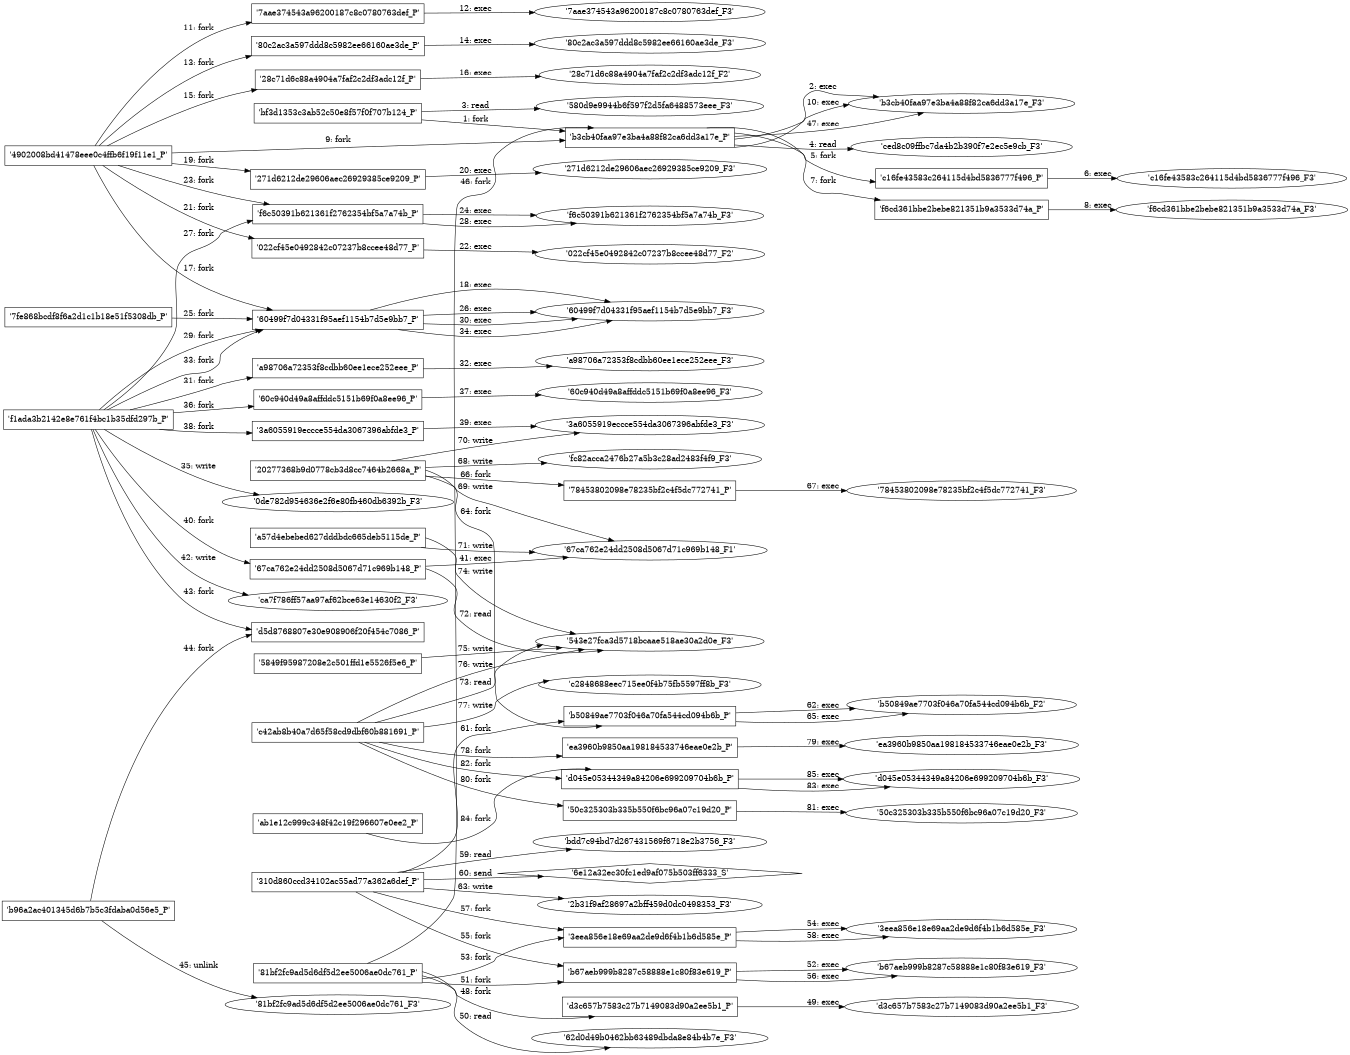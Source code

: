 digraph "D:\Learning\Paper\apt\基于CTI的攻击预警\Dataset\攻击图\ASGfromALLCTI\Threat Roundup for September 18 to September 25.dot" {
rankdir="LR"
size="9"
fixedsize="false"
splines="true"
nodesep=0.3
ranksep=0
fontsize=10
overlap="scalexy"
engine= "neato"
	"'bf3d1353c3ab52c50e8f57f0f707b124_P'" [node_type=Process shape=box]
	"'b3cb40faa97e3ba4a88f82ca6dd3a17e_P'" [node_type=Process shape=box]
	"'bf3d1353c3ab52c50e8f57f0f707b124_P'" -> "'b3cb40faa97e3ba4a88f82ca6dd3a17e_P'" [label="1: fork"]
	"'b3cb40faa97e3ba4a88f82ca6dd3a17e_P'" [node_type=Process shape=box]
	"'b3cb40faa97e3ba4a88f82ca6dd3a17e_F3'" [node_type=File shape=ellipse]
	"'b3cb40faa97e3ba4a88f82ca6dd3a17e_P'" -> "'b3cb40faa97e3ba4a88f82ca6dd3a17e_F3'" [label="2: exec"]
	"'580d9e9944b6f597f2d5fa6488573eee_F3'" [node_type=file shape=ellipse]
	"'bf3d1353c3ab52c50e8f57f0f707b124_P'" [node_type=Process shape=box]
	"'bf3d1353c3ab52c50e8f57f0f707b124_P'" -> "'580d9e9944b6f597f2d5fa6488573eee_F3'" [label="3: read"]
	"'ced8c09ffbc7da4b2b390f7e2ec5e9cb_F3'" [node_type=file shape=ellipse]
	"'b3cb40faa97e3ba4a88f82ca6dd3a17e_P'" [node_type=Process shape=box]
	"'b3cb40faa97e3ba4a88f82ca6dd3a17e_P'" -> "'ced8c09ffbc7da4b2b390f7e2ec5e9cb_F3'" [label="4: read"]
	"'b3cb40faa97e3ba4a88f82ca6dd3a17e_P'" [node_type=Process shape=box]
	"'c16fe43583c264115d4bd5836777f496_P'" [node_type=Process shape=box]
	"'b3cb40faa97e3ba4a88f82ca6dd3a17e_P'" -> "'c16fe43583c264115d4bd5836777f496_P'" [label="5: fork"]
	"'c16fe43583c264115d4bd5836777f496_P'" [node_type=Process shape=box]
	"'c16fe43583c264115d4bd5836777f496_F3'" [node_type=File shape=ellipse]
	"'c16fe43583c264115d4bd5836777f496_P'" -> "'c16fe43583c264115d4bd5836777f496_F3'" [label="6: exec"]
	"'b3cb40faa97e3ba4a88f82ca6dd3a17e_P'" [node_type=Process shape=box]
	"'f6cd361bbe2bebe821351b9a3533d74a_P'" [node_type=Process shape=box]
	"'b3cb40faa97e3ba4a88f82ca6dd3a17e_P'" -> "'f6cd361bbe2bebe821351b9a3533d74a_P'" [label="7: fork"]
	"'f6cd361bbe2bebe821351b9a3533d74a_P'" [node_type=Process shape=box]
	"'f6cd361bbe2bebe821351b9a3533d74a_F3'" [node_type=File shape=ellipse]
	"'f6cd361bbe2bebe821351b9a3533d74a_P'" -> "'f6cd361bbe2bebe821351b9a3533d74a_F3'" [label="8: exec"]
	"'4902008bd41478eee0c4ffb6f19f11e1_P'" [node_type=Process shape=box]
	"'b3cb40faa97e3ba4a88f82ca6dd3a17e_P'" [node_type=Process shape=box]
	"'4902008bd41478eee0c4ffb6f19f11e1_P'" -> "'b3cb40faa97e3ba4a88f82ca6dd3a17e_P'" [label="9: fork"]
	"'b3cb40faa97e3ba4a88f82ca6dd3a17e_P'" [node_type=Process shape=box]
	"'b3cb40faa97e3ba4a88f82ca6dd3a17e_F3'" [node_type=File shape=ellipse]
	"'b3cb40faa97e3ba4a88f82ca6dd3a17e_P'" -> "'b3cb40faa97e3ba4a88f82ca6dd3a17e_F3'" [label="10: exec"]
	"'4902008bd41478eee0c4ffb6f19f11e1_P'" [node_type=Process shape=box]
	"'7aae374543a96200187c8c0780763def_P'" [node_type=Process shape=box]
	"'4902008bd41478eee0c4ffb6f19f11e1_P'" -> "'7aae374543a96200187c8c0780763def_P'" [label="11: fork"]
	"'7aae374543a96200187c8c0780763def_P'" [node_type=Process shape=box]
	"'7aae374543a96200187c8c0780763def_F3'" [node_type=File shape=ellipse]
	"'7aae374543a96200187c8c0780763def_P'" -> "'7aae374543a96200187c8c0780763def_F3'" [label="12: exec"]
	"'4902008bd41478eee0c4ffb6f19f11e1_P'" [node_type=Process shape=box]
	"'80c2ac3a597ddd8c5982ee66160ae3de_P'" [node_type=Process shape=box]
	"'4902008bd41478eee0c4ffb6f19f11e1_P'" -> "'80c2ac3a597ddd8c5982ee66160ae3de_P'" [label="13: fork"]
	"'80c2ac3a597ddd8c5982ee66160ae3de_P'" [node_type=Process shape=box]
	"'80c2ac3a597ddd8c5982ee66160ae3de_F3'" [node_type=File shape=ellipse]
	"'80c2ac3a597ddd8c5982ee66160ae3de_P'" -> "'80c2ac3a597ddd8c5982ee66160ae3de_F3'" [label="14: exec"]
	"'4902008bd41478eee0c4ffb6f19f11e1_P'" [node_type=Process shape=box]
	"'28c71d6c88a4904a7faf2c2df3adc12f_P'" [node_type=Process shape=box]
	"'4902008bd41478eee0c4ffb6f19f11e1_P'" -> "'28c71d6c88a4904a7faf2c2df3adc12f_P'" [label="15: fork"]
	"'28c71d6c88a4904a7faf2c2df3adc12f_P'" [node_type=Process shape=box]
	"'28c71d6c88a4904a7faf2c2df3adc12f_F2'" [node_type=File shape=ellipse]
	"'28c71d6c88a4904a7faf2c2df3adc12f_P'" -> "'28c71d6c88a4904a7faf2c2df3adc12f_F2'" [label="16: exec"]
	"'4902008bd41478eee0c4ffb6f19f11e1_P'" [node_type=Process shape=box]
	"'60499f7d04331f95aef1154b7d5e9bb7_P'" [node_type=Process shape=box]
	"'4902008bd41478eee0c4ffb6f19f11e1_P'" -> "'60499f7d04331f95aef1154b7d5e9bb7_P'" [label="17: fork"]
	"'60499f7d04331f95aef1154b7d5e9bb7_P'" [node_type=Process shape=box]
	"'60499f7d04331f95aef1154b7d5e9bb7_F3'" [node_type=File shape=ellipse]
	"'60499f7d04331f95aef1154b7d5e9bb7_P'" -> "'60499f7d04331f95aef1154b7d5e9bb7_F3'" [label="18: exec"]
	"'4902008bd41478eee0c4ffb6f19f11e1_P'" [node_type=Process shape=box]
	"'271d6212de29606aec26929385ce9209_P'" [node_type=Process shape=box]
	"'4902008bd41478eee0c4ffb6f19f11e1_P'" -> "'271d6212de29606aec26929385ce9209_P'" [label="19: fork"]
	"'271d6212de29606aec26929385ce9209_P'" [node_type=Process shape=box]
	"'271d6212de29606aec26929385ce9209_F3'" [node_type=File shape=ellipse]
	"'271d6212de29606aec26929385ce9209_P'" -> "'271d6212de29606aec26929385ce9209_F3'" [label="20: exec"]
	"'4902008bd41478eee0c4ffb6f19f11e1_P'" [node_type=Process shape=box]
	"'022cf45e0492842c07237b8ccee48d77_P'" [node_type=Process shape=box]
	"'4902008bd41478eee0c4ffb6f19f11e1_P'" -> "'022cf45e0492842c07237b8ccee48d77_P'" [label="21: fork"]
	"'022cf45e0492842c07237b8ccee48d77_P'" [node_type=Process shape=box]
	"'022cf45e0492842c07237b8ccee48d77_F2'" [node_type=File shape=ellipse]
	"'022cf45e0492842c07237b8ccee48d77_P'" -> "'022cf45e0492842c07237b8ccee48d77_F2'" [label="22: exec"]
	"'4902008bd41478eee0c4ffb6f19f11e1_P'" [node_type=Process shape=box]
	"'f6c50391b621361f2762354bf5a7a74b_P'" [node_type=Process shape=box]
	"'4902008bd41478eee0c4ffb6f19f11e1_P'" -> "'f6c50391b621361f2762354bf5a7a74b_P'" [label="23: fork"]
	"'f6c50391b621361f2762354bf5a7a74b_P'" [node_type=Process shape=box]
	"'f6c50391b621361f2762354bf5a7a74b_F3'" [node_type=File shape=ellipse]
	"'f6c50391b621361f2762354bf5a7a74b_P'" -> "'f6c50391b621361f2762354bf5a7a74b_F3'" [label="24: exec"]
	"'7fe868bcdf8f6a2d1c1b18e51f5308db_P'" [node_type=Process shape=box]
	"'60499f7d04331f95aef1154b7d5e9bb7_P'" [node_type=Process shape=box]
	"'7fe868bcdf8f6a2d1c1b18e51f5308db_P'" -> "'60499f7d04331f95aef1154b7d5e9bb7_P'" [label="25: fork"]
	"'60499f7d04331f95aef1154b7d5e9bb7_P'" [node_type=Process shape=box]
	"'60499f7d04331f95aef1154b7d5e9bb7_F3'" [node_type=File shape=ellipse]
	"'60499f7d04331f95aef1154b7d5e9bb7_P'" -> "'60499f7d04331f95aef1154b7d5e9bb7_F3'" [label="26: exec"]
	"'f1ada3b2142e8e761f4bc1b35dfd297b_P'" [node_type=Process shape=box]
	"'f6c50391b621361f2762354bf5a7a74b_P'" [node_type=Process shape=box]
	"'f1ada3b2142e8e761f4bc1b35dfd297b_P'" -> "'f6c50391b621361f2762354bf5a7a74b_P'" [label="27: fork"]
	"'f6c50391b621361f2762354bf5a7a74b_P'" [node_type=Process shape=box]
	"'f6c50391b621361f2762354bf5a7a74b_F3'" [node_type=File shape=ellipse]
	"'f6c50391b621361f2762354bf5a7a74b_P'" -> "'f6c50391b621361f2762354bf5a7a74b_F3'" [label="28: exec"]
	"'f1ada3b2142e8e761f4bc1b35dfd297b_P'" [node_type=Process shape=box]
	"'60499f7d04331f95aef1154b7d5e9bb7_P'" [node_type=Process shape=box]
	"'f1ada3b2142e8e761f4bc1b35dfd297b_P'" -> "'60499f7d04331f95aef1154b7d5e9bb7_P'" [label="29: fork"]
	"'60499f7d04331f95aef1154b7d5e9bb7_P'" [node_type=Process shape=box]
	"'60499f7d04331f95aef1154b7d5e9bb7_F3'" [node_type=File shape=ellipse]
	"'60499f7d04331f95aef1154b7d5e9bb7_P'" -> "'60499f7d04331f95aef1154b7d5e9bb7_F3'" [label="30: exec"]
	"'f1ada3b2142e8e761f4bc1b35dfd297b_P'" [node_type=Process shape=box]
	"'a98706a72353f8cdbb60ee1ece252eee_P'" [node_type=Process shape=box]
	"'f1ada3b2142e8e761f4bc1b35dfd297b_P'" -> "'a98706a72353f8cdbb60ee1ece252eee_P'" [label="31: fork"]
	"'a98706a72353f8cdbb60ee1ece252eee_P'" [node_type=Process shape=box]
	"'a98706a72353f8cdbb60ee1ece252eee_F3'" [node_type=File shape=ellipse]
	"'a98706a72353f8cdbb60ee1ece252eee_P'" -> "'a98706a72353f8cdbb60ee1ece252eee_F3'" [label="32: exec"]
	"'f1ada3b2142e8e761f4bc1b35dfd297b_P'" [node_type=Process shape=box]
	"'60499f7d04331f95aef1154b7d5e9bb7_P'" [node_type=Process shape=box]
	"'f1ada3b2142e8e761f4bc1b35dfd297b_P'" -> "'60499f7d04331f95aef1154b7d5e9bb7_P'" [label="33: fork"]
	"'60499f7d04331f95aef1154b7d5e9bb7_P'" [node_type=Process shape=box]
	"'60499f7d04331f95aef1154b7d5e9bb7_F3'" [node_type=File shape=ellipse]
	"'60499f7d04331f95aef1154b7d5e9bb7_P'" -> "'60499f7d04331f95aef1154b7d5e9bb7_F3'" [label="34: exec"]
	"'0de782d954636e2f6e80fb460db6392b_F3'" [node_type=file shape=ellipse]
	"'f1ada3b2142e8e761f4bc1b35dfd297b_P'" [node_type=Process shape=box]
	"'f1ada3b2142e8e761f4bc1b35dfd297b_P'" -> "'0de782d954636e2f6e80fb460db6392b_F3'" [label="35: write"]
	"'f1ada3b2142e8e761f4bc1b35dfd297b_P'" [node_type=Process shape=box]
	"'60c940d49a8affddc5151b69f0a8ee96_P'" [node_type=Process shape=box]
	"'f1ada3b2142e8e761f4bc1b35dfd297b_P'" -> "'60c940d49a8affddc5151b69f0a8ee96_P'" [label="36: fork"]
	"'60c940d49a8affddc5151b69f0a8ee96_P'" [node_type=Process shape=box]
	"'60c940d49a8affddc5151b69f0a8ee96_F3'" [node_type=File shape=ellipse]
	"'60c940d49a8affddc5151b69f0a8ee96_P'" -> "'60c940d49a8affddc5151b69f0a8ee96_F3'" [label="37: exec"]
	"'f1ada3b2142e8e761f4bc1b35dfd297b_P'" [node_type=Process shape=box]
	"'3a6055919eccce554da3067396abfde3_P'" [node_type=Process shape=box]
	"'f1ada3b2142e8e761f4bc1b35dfd297b_P'" -> "'3a6055919eccce554da3067396abfde3_P'" [label="38: fork"]
	"'3a6055919eccce554da3067396abfde3_P'" [node_type=Process shape=box]
	"'3a6055919eccce554da3067396abfde3_F3'" [node_type=File shape=ellipse]
	"'3a6055919eccce554da3067396abfde3_P'" -> "'3a6055919eccce554da3067396abfde3_F3'" [label="39: exec"]
	"'f1ada3b2142e8e761f4bc1b35dfd297b_P'" [node_type=Process shape=box]
	"'67ca762e24dd2508d5067d71c969b148_P'" [node_type=Process shape=box]
	"'f1ada3b2142e8e761f4bc1b35dfd297b_P'" -> "'67ca762e24dd2508d5067d71c969b148_P'" [label="40: fork"]
	"'67ca762e24dd2508d5067d71c969b148_P'" [node_type=Process shape=box]
	"'67ca762e24dd2508d5067d71c969b148_F1'" [node_type=File shape=ellipse]
	"'67ca762e24dd2508d5067d71c969b148_P'" -> "'67ca762e24dd2508d5067d71c969b148_F1'" [label="41: exec"]
	"'ca7f786ff57aa97af62bce63e14630f2_F3'" [node_type=file shape=ellipse]
	"'f1ada3b2142e8e761f4bc1b35dfd297b_P'" [node_type=Process shape=box]
	"'f1ada3b2142e8e761f4bc1b35dfd297b_P'" -> "'ca7f786ff57aa97af62bce63e14630f2_F3'" [label="42: write"]
	"'f1ada3b2142e8e761f4bc1b35dfd297b_P'" [node_type=Process shape=box]
	"'d5d8768807e30e908906f20f454c7086_P'" [node_type=Process shape=box]
	"'f1ada3b2142e8e761f4bc1b35dfd297b_P'" -> "'d5d8768807e30e908906f20f454c7086_P'" [label="43: fork"]
	"'b96a2ac401345d6b7b5c3fdaba0d56e5_P'" [node_type=Process shape=box]
	"'d5d8768807e30e908906f20f454c7086_P'" [node_type=Process shape=box]
	"'b96a2ac401345d6b7b5c3fdaba0d56e5_P'" -> "'d5d8768807e30e908906f20f454c7086_P'" [label="44: fork"]
	"'81bf2fc9ad5d6df5d2ee5006ae0dc761_F3'" [node_type=file shape=ellipse]
	"'b96a2ac401345d6b7b5c3fdaba0d56e5_P'" [node_type=Process shape=box]
	"'b96a2ac401345d6b7b5c3fdaba0d56e5_P'" -> "'81bf2fc9ad5d6df5d2ee5006ae0dc761_F3'" [label="45: unlink"]
	"'81bf2fc9ad5d6df5d2ee5006ae0dc761_P'" [node_type=Process shape=box]
	"'b3cb40faa97e3ba4a88f82ca6dd3a17e_P'" [node_type=Process shape=box]
	"'81bf2fc9ad5d6df5d2ee5006ae0dc761_P'" -> "'b3cb40faa97e3ba4a88f82ca6dd3a17e_P'" [label="46: fork"]
	"'b3cb40faa97e3ba4a88f82ca6dd3a17e_P'" [node_type=Process shape=box]
	"'b3cb40faa97e3ba4a88f82ca6dd3a17e_F3'" [node_type=File shape=ellipse]
	"'b3cb40faa97e3ba4a88f82ca6dd3a17e_P'" -> "'b3cb40faa97e3ba4a88f82ca6dd3a17e_F3'" [label="47: exec"]
	"'81bf2fc9ad5d6df5d2ee5006ae0dc761_P'" [node_type=Process shape=box]
	"'d3c657b7583c27b7149083d90a2ee5b1_P'" [node_type=Process shape=box]
	"'81bf2fc9ad5d6df5d2ee5006ae0dc761_P'" -> "'d3c657b7583c27b7149083d90a2ee5b1_P'" [label="48: fork"]
	"'d3c657b7583c27b7149083d90a2ee5b1_P'" [node_type=Process shape=box]
	"'d3c657b7583c27b7149083d90a2ee5b1_F3'" [node_type=File shape=ellipse]
	"'d3c657b7583c27b7149083d90a2ee5b1_P'" -> "'d3c657b7583c27b7149083d90a2ee5b1_F3'" [label="49: exec"]
	"'62d0d49b0462bb63489dbda8e84b4b7e_F3'" [node_type=file shape=ellipse]
	"'81bf2fc9ad5d6df5d2ee5006ae0dc761_P'" [node_type=Process shape=box]
	"'81bf2fc9ad5d6df5d2ee5006ae0dc761_P'" -> "'62d0d49b0462bb63489dbda8e84b4b7e_F3'" [label="50: read"]
	"'81bf2fc9ad5d6df5d2ee5006ae0dc761_P'" [node_type=Process shape=box]
	"'b67aeb999b8287c58888e1c80f83e619_P'" [node_type=Process shape=box]
	"'81bf2fc9ad5d6df5d2ee5006ae0dc761_P'" -> "'b67aeb999b8287c58888e1c80f83e619_P'" [label="51: fork"]
	"'b67aeb999b8287c58888e1c80f83e619_P'" [node_type=Process shape=box]
	"'b67aeb999b8287c58888e1c80f83e619_F3'" [node_type=File shape=ellipse]
	"'b67aeb999b8287c58888e1c80f83e619_P'" -> "'b67aeb999b8287c58888e1c80f83e619_F3'" [label="52: exec"]
	"'81bf2fc9ad5d6df5d2ee5006ae0dc761_P'" [node_type=Process shape=box]
	"'3eea856e18e69aa2de9d6f4b1b6d585e_P'" [node_type=Process shape=box]
	"'81bf2fc9ad5d6df5d2ee5006ae0dc761_P'" -> "'3eea856e18e69aa2de9d6f4b1b6d585e_P'" [label="53: fork"]
	"'3eea856e18e69aa2de9d6f4b1b6d585e_P'" [node_type=Process shape=box]
	"'3eea856e18e69aa2de9d6f4b1b6d585e_F3'" [node_type=File shape=ellipse]
	"'3eea856e18e69aa2de9d6f4b1b6d585e_P'" -> "'3eea856e18e69aa2de9d6f4b1b6d585e_F3'" [label="54: exec"]
	"'310d860ccd34102ac55ad77a362a6def_P'" [node_type=Process shape=box]
	"'b67aeb999b8287c58888e1c80f83e619_P'" [node_type=Process shape=box]
	"'310d860ccd34102ac55ad77a362a6def_P'" -> "'b67aeb999b8287c58888e1c80f83e619_P'" [label="55: fork"]
	"'b67aeb999b8287c58888e1c80f83e619_P'" [node_type=Process shape=box]
	"'b67aeb999b8287c58888e1c80f83e619_F3'" [node_type=File shape=ellipse]
	"'b67aeb999b8287c58888e1c80f83e619_P'" -> "'b67aeb999b8287c58888e1c80f83e619_F3'" [label="56: exec"]
	"'310d860ccd34102ac55ad77a362a6def_P'" [node_type=Process shape=box]
	"'3eea856e18e69aa2de9d6f4b1b6d585e_P'" [node_type=Process shape=box]
	"'310d860ccd34102ac55ad77a362a6def_P'" -> "'3eea856e18e69aa2de9d6f4b1b6d585e_P'" [label="57: fork"]
	"'3eea856e18e69aa2de9d6f4b1b6d585e_P'" [node_type=Process shape=box]
	"'3eea856e18e69aa2de9d6f4b1b6d585e_F3'" [node_type=File shape=ellipse]
	"'3eea856e18e69aa2de9d6f4b1b6d585e_P'" -> "'3eea856e18e69aa2de9d6f4b1b6d585e_F3'" [label="58: exec"]
	"'bdd7c94bd7d267431569f6718e2b3756_F3'" [node_type=file shape=ellipse]
	"'310d860ccd34102ac55ad77a362a6def_P'" [node_type=Process shape=box]
	"'310d860ccd34102ac55ad77a362a6def_P'" -> "'bdd7c94bd7d267431569f6718e2b3756_F3'" [label="59: read"]
	"'6e12a32ec30fc1ed9af075b503ff6333_S'" [node_type=Socket shape=diamond]
	"'310d860ccd34102ac55ad77a362a6def_P'" [node_type=Process shape=box]
	"'310d860ccd34102ac55ad77a362a6def_P'" -> "'6e12a32ec30fc1ed9af075b503ff6333_S'" [label="60: send"]
	"'310d860ccd34102ac55ad77a362a6def_P'" [node_type=Process shape=box]
	"'b50849ae7703f046a70fa544cd094b6b_P'" [node_type=Process shape=box]
	"'310d860ccd34102ac55ad77a362a6def_P'" -> "'b50849ae7703f046a70fa544cd094b6b_P'" [label="61: fork"]
	"'b50849ae7703f046a70fa544cd094b6b_P'" [node_type=Process shape=box]
	"'b50849ae7703f046a70fa544cd094b6b_F2'" [node_type=File shape=ellipse]
	"'b50849ae7703f046a70fa544cd094b6b_P'" -> "'b50849ae7703f046a70fa544cd094b6b_F2'" [label="62: exec"]
	"'2b31f9af28697a2bff459d0dc0498353_F3'" [node_type=file shape=ellipse]
	"'310d860ccd34102ac55ad77a362a6def_P'" [node_type=Process shape=box]
	"'310d860ccd34102ac55ad77a362a6def_P'" -> "'2b31f9af28697a2bff459d0dc0498353_F3'" [label="63: write"]
	"'20277368b9d0778cb3d8cc7464b2668a_P'" [node_type=Process shape=box]
	"'b50849ae7703f046a70fa544cd094b6b_P'" [node_type=Process shape=box]
	"'20277368b9d0778cb3d8cc7464b2668a_P'" -> "'b50849ae7703f046a70fa544cd094b6b_P'" [label="64: fork"]
	"'b50849ae7703f046a70fa544cd094b6b_P'" [node_type=Process shape=box]
	"'b50849ae7703f046a70fa544cd094b6b_F2'" [node_type=File shape=ellipse]
	"'b50849ae7703f046a70fa544cd094b6b_P'" -> "'b50849ae7703f046a70fa544cd094b6b_F2'" [label="65: exec"]
	"'20277368b9d0778cb3d8cc7464b2668a_P'" [node_type=Process shape=box]
	"'78453802098e78235bf2c4f5dc772741_P'" [node_type=Process shape=box]
	"'20277368b9d0778cb3d8cc7464b2668a_P'" -> "'78453802098e78235bf2c4f5dc772741_P'" [label="66: fork"]
	"'78453802098e78235bf2c4f5dc772741_P'" [node_type=Process shape=box]
	"'78453802098e78235bf2c4f5dc772741_F3'" [node_type=File shape=ellipse]
	"'78453802098e78235bf2c4f5dc772741_P'" -> "'78453802098e78235bf2c4f5dc772741_F3'" [label="67: exec"]
	"'fc82acca2476b27a5b3c28ad2483f4f9_F3'" [node_type=file shape=ellipse]
	"'20277368b9d0778cb3d8cc7464b2668a_P'" [node_type=Process shape=box]
	"'20277368b9d0778cb3d8cc7464b2668a_P'" -> "'fc82acca2476b27a5b3c28ad2483f4f9_F3'" [label="68: write"]
	"'67ca762e24dd2508d5067d71c969b148_F1'" [node_type=file shape=ellipse]
	"'20277368b9d0778cb3d8cc7464b2668a_P'" [node_type=Process shape=box]
	"'20277368b9d0778cb3d8cc7464b2668a_P'" -> "'67ca762e24dd2508d5067d71c969b148_F1'" [label="69: write"]
	"'3a6055919eccce554da3067396abfde3_F3'" [node_type=file shape=ellipse]
	"'20277368b9d0778cb3d8cc7464b2668a_P'" [node_type=Process shape=box]
	"'20277368b9d0778cb3d8cc7464b2668a_P'" -> "'3a6055919eccce554da3067396abfde3_F3'" [label="70: write"]
	"'67ca762e24dd2508d5067d71c969b148_F1'" [node_type=file shape=ellipse]
	"'a57d4ebebed627dddbdc665deb5115de_P'" [node_type=Process shape=box]
	"'a57d4ebebed627dddbdc665deb5115de_P'" -> "'67ca762e24dd2508d5067d71c969b148_F1'" [label="71: write"]
	"'543e27fca3d5718bcaae518ae30a2d0e_F3'" [node_type=file shape=ellipse]
	"'67ca762e24dd2508d5067d71c969b148_P'" [node_type=Process shape=box]
	"'67ca762e24dd2508d5067d71c969b148_P'" -> "'543e27fca3d5718bcaae518ae30a2d0e_F3'" [label="72: read"]
	"'543e27fca3d5718bcaae518ae30a2d0e_F3'" [node_type=file shape=ellipse]
	"'c42ab8b40a7d65f58cd9dbf60b881691_P'" [node_type=Process shape=box]
	"'c42ab8b40a7d65f58cd9dbf60b881691_P'" -> "'543e27fca3d5718bcaae518ae30a2d0e_F3'" [label="73: read"]
	"'543e27fca3d5718bcaae518ae30a2d0e_F3'" [node_type=file shape=ellipse]
	"'a57d4ebebed627dddbdc665deb5115de_P'" [node_type=Process shape=box]
	"'a57d4ebebed627dddbdc665deb5115de_P'" -> "'543e27fca3d5718bcaae518ae30a2d0e_F3'" [label="74: write"]
	"'543e27fca3d5718bcaae518ae30a2d0e_F3'" [node_type=file shape=ellipse]
	"'5849f95987208e2c501ffd1e5526f5e6_P'" [node_type=Process shape=box]
	"'5849f95987208e2c501ffd1e5526f5e6_P'" -> "'543e27fca3d5718bcaae518ae30a2d0e_F3'" [label="75: write"]
	"'543e27fca3d5718bcaae518ae30a2d0e_F3'" [node_type=file shape=ellipse]
	"'c42ab8b40a7d65f58cd9dbf60b881691_P'" [node_type=Process shape=box]
	"'c42ab8b40a7d65f58cd9dbf60b881691_P'" -> "'543e27fca3d5718bcaae518ae30a2d0e_F3'" [label="76: write"]
	"'c2848688eec715ee0f4b75fb5597ff8b_F3'" [node_type=file shape=ellipse]
	"'c42ab8b40a7d65f58cd9dbf60b881691_P'" [node_type=Process shape=box]
	"'c42ab8b40a7d65f58cd9dbf60b881691_P'" -> "'c2848688eec715ee0f4b75fb5597ff8b_F3'" [label="77: write"]
	"'c42ab8b40a7d65f58cd9dbf60b881691_P'" [node_type=Process shape=box]
	"'ea3960b9850aa198184533746eae0e2b_P'" [node_type=Process shape=box]
	"'c42ab8b40a7d65f58cd9dbf60b881691_P'" -> "'ea3960b9850aa198184533746eae0e2b_P'" [label="78: fork"]
	"'ea3960b9850aa198184533746eae0e2b_P'" [node_type=Process shape=box]
	"'ea3960b9850aa198184533746eae0e2b_F3'" [node_type=File shape=ellipse]
	"'ea3960b9850aa198184533746eae0e2b_P'" -> "'ea3960b9850aa198184533746eae0e2b_F3'" [label="79: exec"]
	"'c42ab8b40a7d65f58cd9dbf60b881691_P'" [node_type=Process shape=box]
	"'50c325303b335b550f6bc96a07c19d20_P'" [node_type=Process shape=box]
	"'c42ab8b40a7d65f58cd9dbf60b881691_P'" -> "'50c325303b335b550f6bc96a07c19d20_P'" [label="80: fork"]
	"'50c325303b335b550f6bc96a07c19d20_P'" [node_type=Process shape=box]
	"'50c325303b335b550f6bc96a07c19d20_F3'" [node_type=File shape=ellipse]
	"'50c325303b335b550f6bc96a07c19d20_P'" -> "'50c325303b335b550f6bc96a07c19d20_F3'" [label="81: exec"]
	"'c42ab8b40a7d65f58cd9dbf60b881691_P'" [node_type=Process shape=box]
	"'d045e05344349a84206e699209704b6b_P'" [node_type=Process shape=box]
	"'c42ab8b40a7d65f58cd9dbf60b881691_P'" -> "'d045e05344349a84206e699209704b6b_P'" [label="82: fork"]
	"'d045e05344349a84206e699209704b6b_P'" [node_type=Process shape=box]
	"'d045e05344349a84206e699209704b6b_F3'" [node_type=File shape=ellipse]
	"'d045e05344349a84206e699209704b6b_P'" -> "'d045e05344349a84206e699209704b6b_F3'" [label="83: exec"]
	"'ab1e12c999c348f42c19f296607e0ee2_P'" [node_type=Process shape=box]
	"'d045e05344349a84206e699209704b6b_P'" [node_type=Process shape=box]
	"'ab1e12c999c348f42c19f296607e0ee2_P'" -> "'d045e05344349a84206e699209704b6b_P'" [label="84: fork"]
	"'d045e05344349a84206e699209704b6b_P'" [node_type=Process shape=box]
	"'d045e05344349a84206e699209704b6b_F3'" [node_type=File shape=ellipse]
	"'d045e05344349a84206e699209704b6b_P'" -> "'d045e05344349a84206e699209704b6b_F3'" [label="85: exec"]
}
